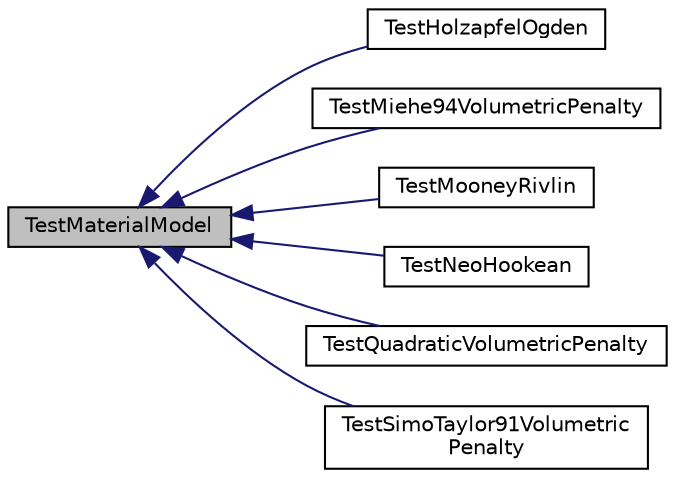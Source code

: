 digraph "TestMaterialModel"
{
 // LATEX_PDF_SIZE
  edge [fontname="Helvetica",fontsize="10",labelfontname="Helvetica",labelfontsize="10"];
  node [fontname="Helvetica",fontsize="10",shape=record];
  rankdir="LR";
  Node1 [label="TestMaterialModel",height=0.2,width=0.4,color="black", fillcolor="grey75", style="filled", fontcolor="black",tooltip=" "];
  Node1 -> Node2 [dir="back",color="midnightblue",fontsize="10",style="solid",fontname="Helvetica"];
  Node2 [label="TestHolzapfelOgden",height=0.2,width=0.4,color="black", fillcolor="white", style="filled",URL="$class_test_holzapfel_ogden.html",tooltip="Class for testing the Holzapfel-Ogden material model."];
  Node1 -> Node3 [dir="back",color="midnightblue",fontsize="10",style="solid",fontname="Helvetica"];
  Node3 [label="TestMiehe94VolumetricPenalty",height=0.2,width=0.4,color="black", fillcolor="white", style="filled",URL="$class_test_miehe94_volumetric_penalty.html",tooltip="Class for testing the Miehe94 volumetric penalty model."];
  Node1 -> Node4 [dir="back",color="midnightblue",fontsize="10",style="solid",fontname="Helvetica"];
  Node4 [label="TestMooneyRivlin",height=0.2,width=0.4,color="black", fillcolor="white", style="filled",URL="$class_test_mooney_rivlin.html",tooltip="Class for testing the Mooney-Rivlin material model."];
  Node1 -> Node5 [dir="back",color="midnightblue",fontsize="10",style="solid",fontname="Helvetica"];
  Node5 [label="TestNeoHookean",height=0.2,width=0.4,color="black", fillcolor="white", style="filled",URL="$class_test_neo_hookean.html",tooltip="Class for testing the Neo-Hookean material model."];
  Node1 -> Node6 [dir="back",color="midnightblue",fontsize="10",style="solid",fontname="Helvetica"];
  Node6 [label="TestQuadraticVolumetricPenalty",height=0.2,width=0.4,color="black", fillcolor="white", style="filled",URL="$class_test_quadratic_volumetric_penalty.html",tooltip="Class for testing the quadratic volumetric penalty model."];
  Node1 -> Node7 [dir="back",color="midnightblue",fontsize="10",style="solid",fontname="Helvetica"];
  Node7 [label="TestSimoTaylor91Volumetric\lPenalty",height=0.2,width=0.4,color="black", fillcolor="white", style="filled",URL="$class_test_simo_taylor91_volumetric_penalty.html",tooltip="Class for testing the Simo-Taylor91 volumetric penalty model."];
}
